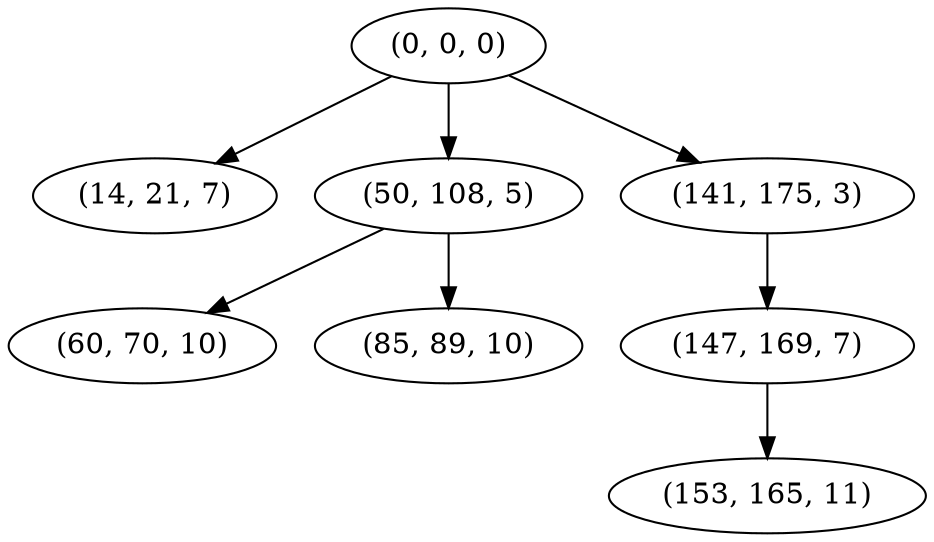 digraph tree {
    "(0, 0, 0)";
    "(14, 21, 7)";
    "(50, 108, 5)";
    "(60, 70, 10)";
    "(85, 89, 10)";
    "(141, 175, 3)";
    "(147, 169, 7)";
    "(153, 165, 11)";
    "(0, 0, 0)" -> "(14, 21, 7)";
    "(0, 0, 0)" -> "(50, 108, 5)";
    "(0, 0, 0)" -> "(141, 175, 3)";
    "(50, 108, 5)" -> "(60, 70, 10)";
    "(50, 108, 5)" -> "(85, 89, 10)";
    "(141, 175, 3)" -> "(147, 169, 7)";
    "(147, 169, 7)" -> "(153, 165, 11)";
}
